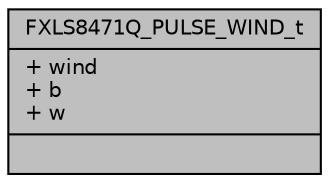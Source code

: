 digraph "FXLS8471Q_PULSE_WIND_t"
{
  edge [fontname="Helvetica",fontsize="10",labelfontname="Helvetica",labelfontsize="10"];
  node [fontname="Helvetica",fontsize="10",shape=record];
  Node1 [label="{FXLS8471Q_PULSE_WIND_t\n|+ wind\l+ b\l+ w\l|}",height=0.2,width=0.4,color="black", fillcolor="grey75", style="filled", fontcolor="black"];
}
